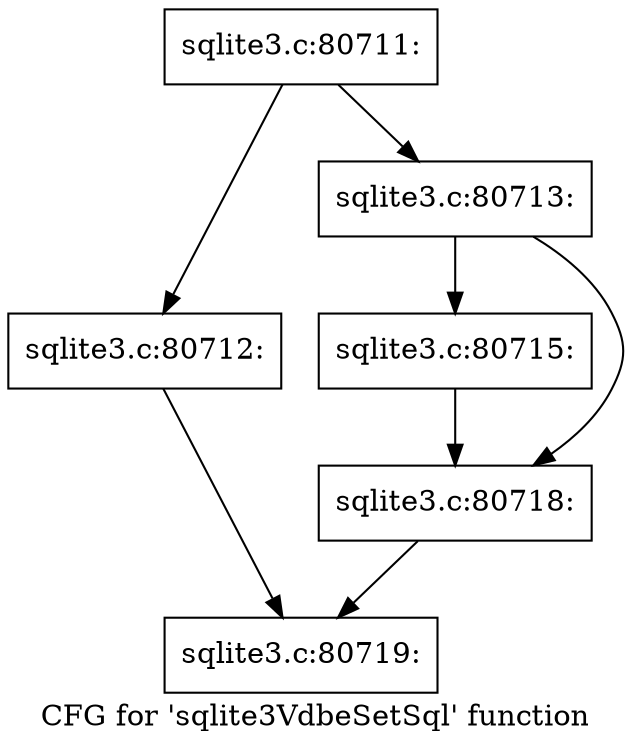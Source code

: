 digraph "CFG for 'sqlite3VdbeSetSql' function" {
	label="CFG for 'sqlite3VdbeSetSql' function";

	Node0x55c0f83a4530 [shape=record,label="{sqlite3.c:80711:}"];
	Node0x55c0f83a4530 -> Node0x55c0f83a9480;
	Node0x55c0f83a4530 -> Node0x55c0f83a94d0;
	Node0x55c0f83a9480 [shape=record,label="{sqlite3.c:80712:}"];
	Node0x55c0f83a9480 -> Node0x55c0f83a64a0;
	Node0x55c0f83a94d0 [shape=record,label="{sqlite3.c:80713:}"];
	Node0x55c0f83a94d0 -> Node0x55c0f83a9ae0;
	Node0x55c0f83a94d0 -> Node0x55c0f83a9b30;
	Node0x55c0f83a9ae0 [shape=record,label="{sqlite3.c:80715:}"];
	Node0x55c0f83a9ae0 -> Node0x55c0f83a9b30;
	Node0x55c0f83a9b30 [shape=record,label="{sqlite3.c:80718:}"];
	Node0x55c0f83a9b30 -> Node0x55c0f83a64a0;
	Node0x55c0f83a64a0 [shape=record,label="{sqlite3.c:80719:}"];
}
